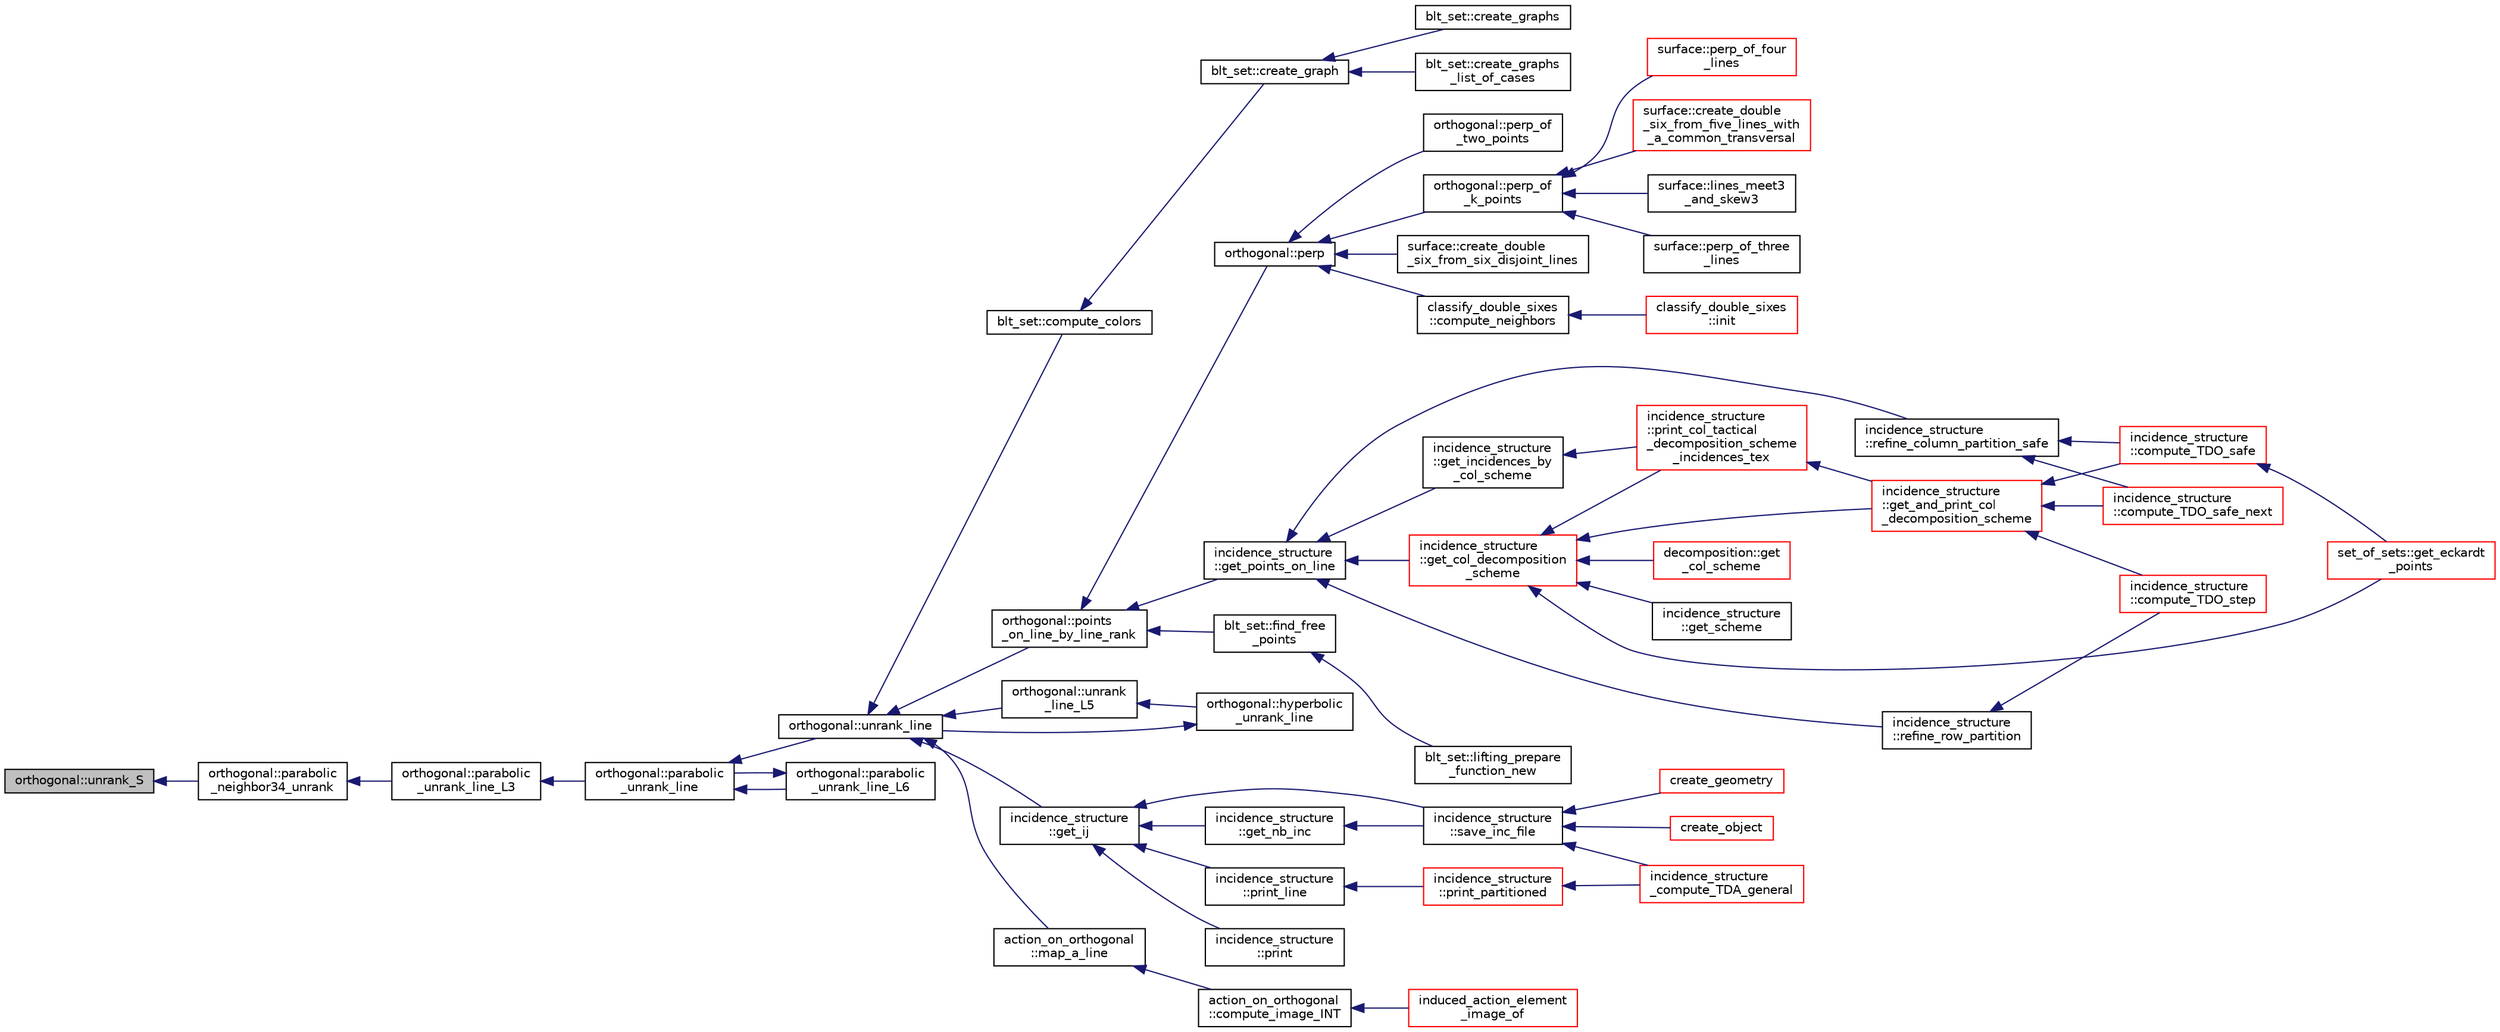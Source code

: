 digraph "orthogonal::unrank_S"
{
  edge [fontname="Helvetica",fontsize="10",labelfontname="Helvetica",labelfontsize="10"];
  node [fontname="Helvetica",fontsize="10",shape=record];
  rankdir="LR";
  Node48895 [label="orthogonal::unrank_S",height=0.2,width=0.4,color="black", fillcolor="grey75", style="filled", fontcolor="black"];
  Node48895 -> Node48896 [dir="back",color="midnightblue",fontsize="10",style="solid",fontname="Helvetica"];
  Node48896 [label="orthogonal::parabolic\l_neighbor34_unrank",height=0.2,width=0.4,color="black", fillcolor="white", style="filled",URL="$d7/daa/classorthogonal.html#ab6f296f57c8900a1154b1bd5a06c3457"];
  Node48896 -> Node48897 [dir="back",color="midnightblue",fontsize="10",style="solid",fontname="Helvetica"];
  Node48897 [label="orthogonal::parabolic\l_unrank_line_L3",height=0.2,width=0.4,color="black", fillcolor="white", style="filled",URL="$d7/daa/classorthogonal.html#ae1edfba289a03ed4d383514c2b0dc4b7"];
  Node48897 -> Node48898 [dir="back",color="midnightblue",fontsize="10",style="solid",fontname="Helvetica"];
  Node48898 [label="orthogonal::parabolic\l_unrank_line",height=0.2,width=0.4,color="black", fillcolor="white", style="filled",URL="$d7/daa/classorthogonal.html#a449cc51a62e11b8699befe951b0f8a4c"];
  Node48898 -> Node48899 [dir="back",color="midnightblue",fontsize="10",style="solid",fontname="Helvetica"];
  Node48899 [label="orthogonal::unrank_line",height=0.2,width=0.4,color="black", fillcolor="white", style="filled",URL="$d7/daa/classorthogonal.html#a27fec576f6e11b80dd4503fa3cf7611e"];
  Node48899 -> Node48900 [dir="back",color="midnightblue",fontsize="10",style="solid",fontname="Helvetica"];
  Node48900 [label="blt_set::compute_colors",height=0.2,width=0.4,color="black", fillcolor="white", style="filled",URL="$d1/d3d/classblt__set.html#a6629b3a1a50c0f2736034abaea6f7d63"];
  Node48900 -> Node48901 [dir="back",color="midnightblue",fontsize="10",style="solid",fontname="Helvetica"];
  Node48901 [label="blt_set::create_graph",height=0.2,width=0.4,color="black", fillcolor="white", style="filled",URL="$d1/d3d/classblt__set.html#ae92249ece99ffbc92e93e49cd5d5dccf"];
  Node48901 -> Node48902 [dir="back",color="midnightblue",fontsize="10",style="solid",fontname="Helvetica"];
  Node48902 [label="blt_set::create_graphs",height=0.2,width=0.4,color="black", fillcolor="white", style="filled",URL="$d1/d3d/classblt__set.html#a3f1d4a8ed15875c47b327949f26a4533"];
  Node48901 -> Node48903 [dir="back",color="midnightblue",fontsize="10",style="solid",fontname="Helvetica"];
  Node48903 [label="blt_set::create_graphs\l_list_of_cases",height=0.2,width=0.4,color="black", fillcolor="white", style="filled",URL="$d1/d3d/classblt__set.html#a91ad531d4154bd887182dbd6121476f3"];
  Node48899 -> Node48904 [dir="back",color="midnightblue",fontsize="10",style="solid",fontname="Helvetica"];
  Node48904 [label="orthogonal::points\l_on_line_by_line_rank",height=0.2,width=0.4,color="black", fillcolor="white", style="filled",URL="$d7/daa/classorthogonal.html#aec3f511b69d0a28340f93d6f904c5daa"];
  Node48904 -> Node48905 [dir="back",color="midnightblue",fontsize="10",style="solid",fontname="Helvetica"];
  Node48905 [label="blt_set::find_free\l_points",height=0.2,width=0.4,color="black", fillcolor="white", style="filled",URL="$d1/d3d/classblt__set.html#a71f82dd3dc4a901ea2a0949d2f1af302"];
  Node48905 -> Node48906 [dir="back",color="midnightblue",fontsize="10",style="solid",fontname="Helvetica"];
  Node48906 [label="blt_set::lifting_prepare\l_function_new",height=0.2,width=0.4,color="black", fillcolor="white", style="filled",URL="$d1/d3d/classblt__set.html#a1314b7c0a3b78ba54c0f61a397d8afce"];
  Node48904 -> Node48907 [dir="back",color="midnightblue",fontsize="10",style="solid",fontname="Helvetica"];
  Node48907 [label="orthogonal::perp",height=0.2,width=0.4,color="black", fillcolor="white", style="filled",URL="$d7/daa/classorthogonal.html#ae80e0fa8d1e8caddb9afbb466e3d3189"];
  Node48907 -> Node48908 [dir="back",color="midnightblue",fontsize="10",style="solid",fontname="Helvetica"];
  Node48908 [label="orthogonal::perp_of\l_two_points",height=0.2,width=0.4,color="black", fillcolor="white", style="filled",URL="$d7/daa/classorthogonal.html#a6a05fef2e61ed508bff66d6728c58ec0"];
  Node48907 -> Node48909 [dir="back",color="midnightblue",fontsize="10",style="solid",fontname="Helvetica"];
  Node48909 [label="orthogonal::perp_of\l_k_points",height=0.2,width=0.4,color="black", fillcolor="white", style="filled",URL="$d7/daa/classorthogonal.html#a6a92a4680dc76bb289141fc5c765f5fb"];
  Node48909 -> Node48910 [dir="back",color="midnightblue",fontsize="10",style="solid",fontname="Helvetica"];
  Node48910 [label="surface::lines_meet3\l_and_skew3",height=0.2,width=0.4,color="black", fillcolor="white", style="filled",URL="$d5/d88/classsurface.html#af87ed9d20b980a89342f20c206ae5790"];
  Node48909 -> Node48911 [dir="back",color="midnightblue",fontsize="10",style="solid",fontname="Helvetica"];
  Node48911 [label="surface::perp_of_three\l_lines",height=0.2,width=0.4,color="black", fillcolor="white", style="filled",URL="$d5/d88/classsurface.html#aaa43449a367799d405821a1cd5a7e644"];
  Node48909 -> Node48912 [dir="back",color="midnightblue",fontsize="10",style="solid",fontname="Helvetica"];
  Node48912 [label="surface::perp_of_four\l_lines",height=0.2,width=0.4,color="red", fillcolor="white", style="filled",URL="$d5/d88/classsurface.html#a8da8a93f1fcbf344eb943869b0d488f1"];
  Node48909 -> Node48922 [dir="back",color="midnightblue",fontsize="10",style="solid",fontname="Helvetica"];
  Node48922 [label="surface::create_double\l_six_from_five_lines_with\l_a_common_transversal",height=0.2,width=0.4,color="red", fillcolor="white", style="filled",URL="$d5/d88/classsurface.html#a6d8fafa386893521305e016011d55673"];
  Node48907 -> Node48936 [dir="back",color="midnightblue",fontsize="10",style="solid",fontname="Helvetica"];
  Node48936 [label="surface::create_double\l_six_from_six_disjoint_lines",height=0.2,width=0.4,color="black", fillcolor="white", style="filled",URL="$d5/d88/classsurface.html#a4c44f0a33d709edee71537547880dd87"];
  Node48907 -> Node48937 [dir="back",color="midnightblue",fontsize="10",style="solid",fontname="Helvetica"];
  Node48937 [label="classify_double_sixes\l::compute_neighbors",height=0.2,width=0.4,color="black", fillcolor="white", style="filled",URL="$dd/d23/classclassify__double__sixes.html#a675e241052c36c58063ddcfc06d209b2"];
  Node48937 -> Node48916 [dir="back",color="midnightblue",fontsize="10",style="solid",fontname="Helvetica"];
  Node48916 [label="classify_double_sixes\l::init",height=0.2,width=0.4,color="red", fillcolor="white", style="filled",URL="$dd/d23/classclassify__double__sixes.html#a8c5c41d5124b35379d626480ff225f7b"];
  Node48904 -> Node48938 [dir="back",color="midnightblue",fontsize="10",style="solid",fontname="Helvetica"];
  Node48938 [label="incidence_structure\l::get_points_on_line",height=0.2,width=0.4,color="black", fillcolor="white", style="filled",URL="$da/d8a/classincidence__structure.html#a1baf0d372125123bf55d27dacc720bda"];
  Node48938 -> Node48939 [dir="back",color="midnightblue",fontsize="10",style="solid",fontname="Helvetica"];
  Node48939 [label="incidence_structure\l::refine_column_partition_safe",height=0.2,width=0.4,color="black", fillcolor="white", style="filled",URL="$da/d8a/classincidence__structure.html#a958f8ddce2d53753adb1df588bf0e721"];
  Node48939 -> Node48940 [dir="back",color="midnightblue",fontsize="10",style="solid",fontname="Helvetica"];
  Node48940 [label="incidence_structure\l::compute_TDO_safe_next",height=0.2,width=0.4,color="red", fillcolor="white", style="filled",URL="$da/d8a/classincidence__structure.html#a7c315a348fc6bed0f8642767cc9cd7d1"];
  Node48939 -> Node48943 [dir="back",color="midnightblue",fontsize="10",style="solid",fontname="Helvetica"];
  Node48943 [label="incidence_structure\l::compute_TDO_safe",height=0.2,width=0.4,color="red", fillcolor="white", style="filled",URL="$da/d8a/classincidence__structure.html#ab1409e71c4b6855e49edfd3526644202"];
  Node48943 -> Node48944 [dir="back",color="midnightblue",fontsize="10",style="solid",fontname="Helvetica"];
  Node48944 [label="set_of_sets::get_eckardt\l_points",height=0.2,width=0.4,color="red", fillcolor="white", style="filled",URL="$da/dd6/classset__of__sets.html#af6713e71ef5a1b7cc7892d78900166c4"];
  Node48938 -> Node48957 [dir="back",color="midnightblue",fontsize="10",style="solid",fontname="Helvetica"];
  Node48957 [label="incidence_structure\l::refine_row_partition",height=0.2,width=0.4,color="black", fillcolor="white", style="filled",URL="$da/d8a/classincidence__structure.html#a6e1419be9f59e69fd83b44e6b11905ea"];
  Node48957 -> Node48958 [dir="back",color="midnightblue",fontsize="10",style="solid",fontname="Helvetica"];
  Node48958 [label="incidence_structure\l::compute_TDO_step",height=0.2,width=0.4,color="red", fillcolor="white", style="filled",URL="$da/d8a/classincidence__structure.html#a6175accaa64033df34d722c594a8b827"];
  Node48938 -> Node48962 [dir="back",color="midnightblue",fontsize="10",style="solid",fontname="Helvetica"];
  Node48962 [label="incidence_structure\l::get_incidences_by\l_col_scheme",height=0.2,width=0.4,color="black", fillcolor="white", style="filled",URL="$da/d8a/classincidence__structure.html#adacdd5e58318775f9d3049cbdf47c9ad"];
  Node48962 -> Node48963 [dir="back",color="midnightblue",fontsize="10",style="solid",fontname="Helvetica"];
  Node48963 [label="incidence_structure\l::print_col_tactical\l_decomposition_scheme\l_incidences_tex",height=0.2,width=0.4,color="red", fillcolor="white", style="filled",URL="$da/d8a/classincidence__structure.html#a56e24435baf9162d6c00080972b49b2c"];
  Node48963 -> Node48964 [dir="back",color="midnightblue",fontsize="10",style="solid",fontname="Helvetica"];
  Node48964 [label="incidence_structure\l::get_and_print_col\l_decomposition_scheme",height=0.2,width=0.4,color="red", fillcolor="white", style="filled",URL="$da/d8a/classincidence__structure.html#a0c51e7224f51f1434025ff6d8a10522c"];
  Node48964 -> Node48940 [dir="back",color="midnightblue",fontsize="10",style="solid",fontname="Helvetica"];
  Node48964 -> Node48943 [dir="back",color="midnightblue",fontsize="10",style="solid",fontname="Helvetica"];
  Node48964 -> Node48958 [dir="back",color="midnightblue",fontsize="10",style="solid",fontname="Helvetica"];
  Node48938 -> Node48966 [dir="back",color="midnightblue",fontsize="10",style="solid",fontname="Helvetica"];
  Node48966 [label="incidence_structure\l::get_col_decomposition\l_scheme",height=0.2,width=0.4,color="red", fillcolor="white", style="filled",URL="$da/d8a/classincidence__structure.html#a576b9add81a037a3d8f566ce28541673"];
  Node48966 -> Node48944 [dir="back",color="midnightblue",fontsize="10",style="solid",fontname="Helvetica"];
  Node48966 -> Node48967 [dir="back",color="midnightblue",fontsize="10",style="solid",fontname="Helvetica"];
  Node48967 [label="decomposition::get\l_col_scheme",height=0.2,width=0.4,color="red", fillcolor="white", style="filled",URL="$d3/d2b/classdecomposition.html#a998bb452e79a9e4afb13dd2c577f4bf3"];
  Node48966 -> Node48963 [dir="back",color="midnightblue",fontsize="10",style="solid",fontname="Helvetica"];
  Node48966 -> Node48964 [dir="back",color="midnightblue",fontsize="10",style="solid",fontname="Helvetica"];
  Node48966 -> Node48969 [dir="back",color="midnightblue",fontsize="10",style="solid",fontname="Helvetica"];
  Node48969 [label="incidence_structure\l::get_scheme",height=0.2,width=0.4,color="black", fillcolor="white", style="filled",URL="$da/d8a/classincidence__structure.html#a13191a7c41cd54c5a453e82395893ad9"];
  Node48899 -> Node48974 [dir="back",color="midnightblue",fontsize="10",style="solid",fontname="Helvetica"];
  Node48974 [label="orthogonal::unrank\l_line_L5",height=0.2,width=0.4,color="black", fillcolor="white", style="filled",URL="$d7/daa/classorthogonal.html#a64148a40b356447a00d985789ad74c82"];
  Node48974 -> Node48975 [dir="back",color="midnightblue",fontsize="10",style="solid",fontname="Helvetica"];
  Node48975 [label="orthogonal::hyperbolic\l_unrank_line",height=0.2,width=0.4,color="black", fillcolor="white", style="filled",URL="$d7/daa/classorthogonal.html#a94952194cdcc478feb676e97e2e272f2"];
  Node48975 -> Node48899 [dir="back",color="midnightblue",fontsize="10",style="solid",fontname="Helvetica"];
  Node48899 -> Node48976 [dir="back",color="midnightblue",fontsize="10",style="solid",fontname="Helvetica"];
  Node48976 [label="incidence_structure\l::get_ij",height=0.2,width=0.4,color="black", fillcolor="white", style="filled",URL="$da/d8a/classincidence__structure.html#a5ee9b327bdd0c2714cadff040a4c4678"];
  Node48976 -> Node48977 [dir="back",color="midnightblue",fontsize="10",style="solid",fontname="Helvetica"];
  Node48977 [label="incidence_structure\l::get_nb_inc",height=0.2,width=0.4,color="black", fillcolor="white", style="filled",URL="$da/d8a/classincidence__structure.html#acdc1d5ce64ece8aefa6bcc7656ed932c"];
  Node48977 -> Node48978 [dir="back",color="midnightblue",fontsize="10",style="solid",fontname="Helvetica"];
  Node48978 [label="incidence_structure\l::save_inc_file",height=0.2,width=0.4,color="black", fillcolor="white", style="filled",URL="$da/d8a/classincidence__structure.html#a4fd15671d6a99a4cae34a24e3c0b7705"];
  Node48978 -> Node48979 [dir="back",color="midnightblue",fontsize="10",style="solid",fontname="Helvetica"];
  Node48979 [label="create_object",height=0.2,width=0.4,color="red", fillcolor="white", style="filled",URL="$de/d10/hamming_8_c.html#a290a0a0fa4965131997904ad9fe1840b"];
  Node48978 -> Node48981 [dir="back",color="midnightblue",fontsize="10",style="solid",fontname="Helvetica"];
  Node48981 [label="create_geometry",height=0.2,width=0.4,color="red", fillcolor="white", style="filled",URL="$de/d10/hamming_8_c.html#abb255fb19bad84799f04dcf4ffddb57b"];
  Node48978 -> Node48971 [dir="back",color="midnightblue",fontsize="10",style="solid",fontname="Helvetica"];
  Node48971 [label="incidence_structure\l_compute_TDA_general",height=0.2,width=0.4,color="red", fillcolor="white", style="filled",URL="$df/d74/tl__geometry_8h.html#a21ab759f6e646f3fe703c17f39361448"];
  Node48976 -> Node48978 [dir="back",color="midnightblue",fontsize="10",style="solid",fontname="Helvetica"];
  Node48976 -> Node48982 [dir="back",color="midnightblue",fontsize="10",style="solid",fontname="Helvetica"];
  Node48982 [label="incidence_structure\l::print",height=0.2,width=0.4,color="black", fillcolor="white", style="filled",URL="$da/d8a/classincidence__structure.html#a3f2a71302ef03e37de0654794e2a2c1a"];
  Node48976 -> Node48983 [dir="back",color="midnightblue",fontsize="10",style="solid",fontname="Helvetica"];
  Node48983 [label="incidence_structure\l::print_line",height=0.2,width=0.4,color="black", fillcolor="white", style="filled",URL="$da/d8a/classincidence__structure.html#ae76fdf2cf39ba776ed86b0b910d7746a"];
  Node48983 -> Node48984 [dir="back",color="midnightblue",fontsize="10",style="solid",fontname="Helvetica"];
  Node48984 [label="incidence_structure\l::print_partitioned",height=0.2,width=0.4,color="red", fillcolor="white", style="filled",URL="$da/d8a/classincidence__structure.html#a9e18878f5cc9dbeca4806bd5aab5b054"];
  Node48984 -> Node48971 [dir="back",color="midnightblue",fontsize="10",style="solid",fontname="Helvetica"];
  Node48899 -> Node48985 [dir="back",color="midnightblue",fontsize="10",style="solid",fontname="Helvetica"];
  Node48985 [label="action_on_orthogonal\l::map_a_line",height=0.2,width=0.4,color="black", fillcolor="white", style="filled",URL="$dc/d87/classaction__on__orthogonal.html#ac7e41a4bbc9e0f2813f2f7030f3ed177"];
  Node48985 -> Node48986 [dir="back",color="midnightblue",fontsize="10",style="solid",fontname="Helvetica"];
  Node48986 [label="action_on_orthogonal\l::compute_image_INT",height=0.2,width=0.4,color="black", fillcolor="white", style="filled",URL="$dc/d87/classaction__on__orthogonal.html#a53cee5a150163f7614151b9cd1fc06f3"];
  Node48986 -> Node48987 [dir="back",color="midnightblue",fontsize="10",style="solid",fontname="Helvetica"];
  Node48987 [label="induced_action_element\l_image_of",height=0.2,width=0.4,color="red", fillcolor="white", style="filled",URL="$d3/d27/interface_8_c.html#a821850d6c3988dd122de0489cd36f0f0"];
  Node48898 -> Node49187 [dir="back",color="midnightblue",fontsize="10",style="solid",fontname="Helvetica"];
  Node49187 [label="orthogonal::parabolic\l_unrank_line_L6",height=0.2,width=0.4,color="black", fillcolor="white", style="filled",URL="$d7/daa/classorthogonal.html#a3fecd8b43b3e09d6b35e550850b11d56"];
  Node49187 -> Node48898 [dir="back",color="midnightblue",fontsize="10",style="solid",fontname="Helvetica"];
}
